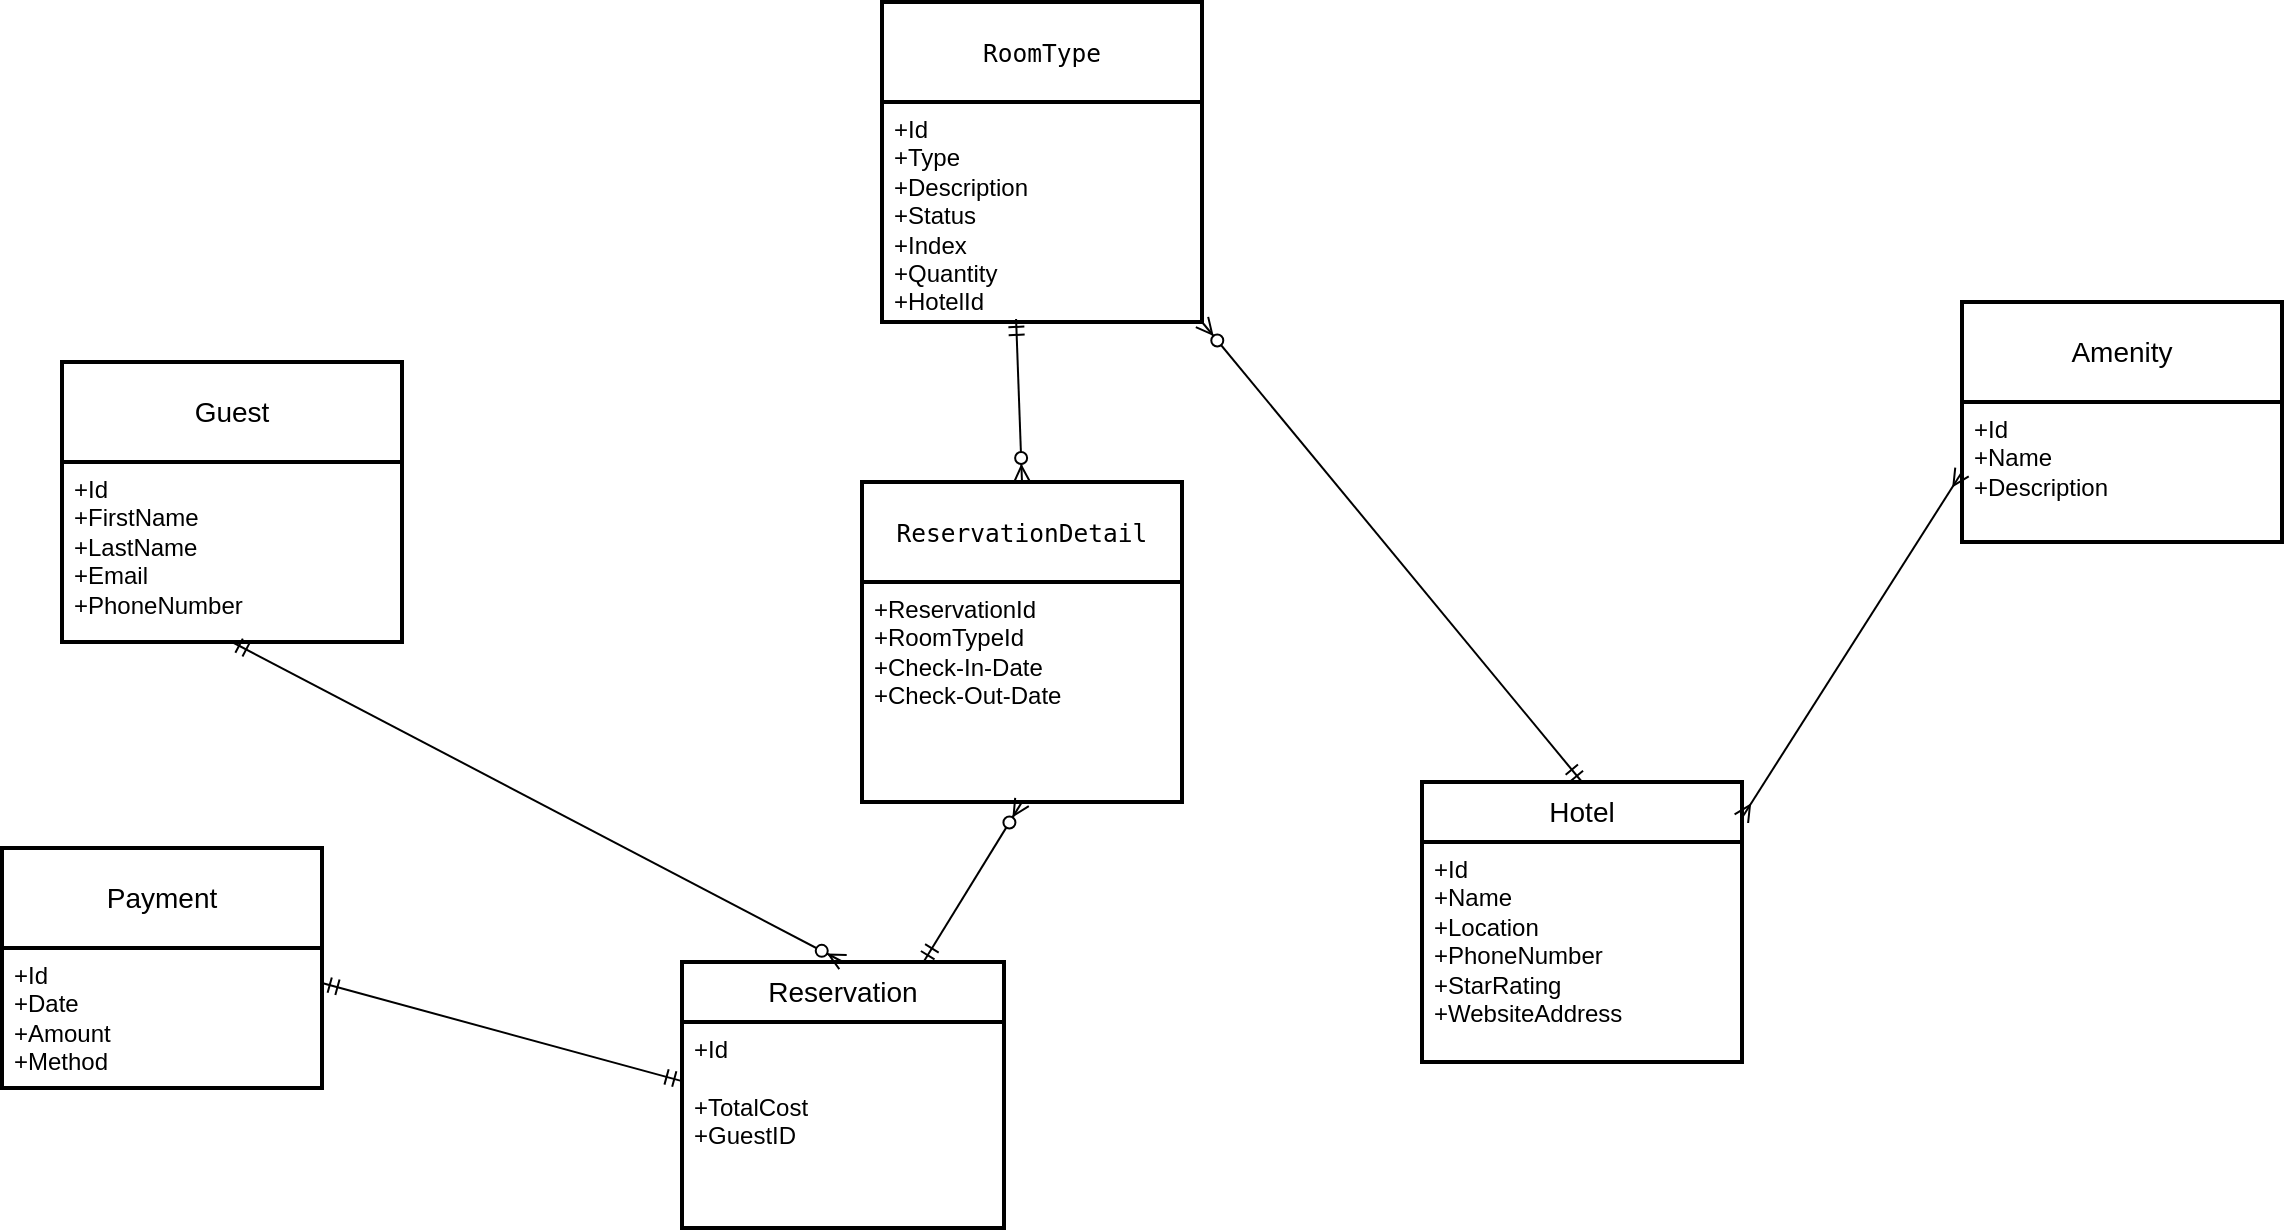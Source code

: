 <mxfile>
    <diagram id="R2lEEEUBdFMjLlhIrx00" name="Page-1">
        <mxGraphModel dx="1659" dy="563" grid="1" gridSize="10" guides="1" tooltips="1" connect="1" arrows="1" fold="1" page="1" pageScale="1" pageWidth="850" pageHeight="1100" math="0" shadow="0" extFonts="Permanent Marker^https://fonts.googleapis.com/css?family=Permanent+Marker">
            <root>
                <mxCell id="0"/>
                <mxCell id="1" parent="0"/>
                <mxCell id="NJjYvVqlkxv1YHCIG0Jb-1" value="Guest" style="swimlane;childLayout=stackLayout;horizontal=1;startSize=50;horizontalStack=0;rounded=1;fontSize=14;fontStyle=0;strokeWidth=2;resizeParent=0;resizeLast=1;shadow=0;dashed=0;align=center;arcSize=0;whiteSpace=wrap;html=1;" parent="1" vertex="1">
                    <mxGeometry x="-310" y="350" width="170" height="140" as="geometry"/>
                </mxCell>
                <mxCell id="NJjYvVqlkxv1YHCIG0Jb-2" value="+Id&lt;br&gt;+FirstName&lt;br&gt;+LastName&lt;br&gt;+Email&lt;br&gt;+PhoneNumber" style="align=left;strokeColor=none;fillColor=none;spacingLeft=4;fontSize=12;verticalAlign=top;resizable=0;rotatable=0;part=1;html=1;" parent="NJjYvVqlkxv1YHCIG0Jb-1" vertex="1">
                    <mxGeometry y="50" width="170" height="90" as="geometry"/>
                </mxCell>
                <mxCell id="NJjYvVqlkxv1YHCIG0Jb-3" value="Payment" style="swimlane;childLayout=stackLayout;horizontal=1;startSize=50;horizontalStack=0;rounded=1;fontSize=14;fontStyle=0;strokeWidth=2;resizeParent=0;resizeLast=1;shadow=0;dashed=0;align=center;arcSize=0;whiteSpace=wrap;html=1;" parent="1" vertex="1">
                    <mxGeometry x="-340" y="593" width="160" height="120" as="geometry"/>
                </mxCell>
                <mxCell id="NJjYvVqlkxv1YHCIG0Jb-4" value="+Id&lt;br&gt;+Date&lt;br&gt;+Amount&lt;br&gt;+Method" style="align=left;strokeColor=none;fillColor=none;spacingLeft=4;fontSize=12;verticalAlign=top;resizable=0;rotatable=0;part=1;html=1;" parent="NJjYvVqlkxv1YHCIG0Jb-3" vertex="1">
                    <mxGeometry y="50" width="160" height="70" as="geometry"/>
                </mxCell>
                <mxCell id="NJjYvVqlkxv1YHCIG0Jb-5" value="Reservation" style="swimlane;childLayout=stackLayout;horizontal=1;startSize=30;horizontalStack=0;rounded=1;fontSize=14;fontStyle=0;strokeWidth=2;resizeParent=0;resizeLast=1;shadow=0;dashed=0;align=center;arcSize=0;whiteSpace=wrap;html=1;" parent="1" vertex="1">
                    <mxGeometry y="650" width="161" height="133" as="geometry"/>
                </mxCell>
                <mxCell id="NJjYvVqlkxv1YHCIG0Jb-6" value="+Id&lt;br&gt;&lt;br&gt;+TotalCost&lt;br&gt;+GuestID" style="align=left;strokeColor=none;fillColor=none;spacingLeft=4;fontSize=12;verticalAlign=top;resizable=0;rotatable=0;part=1;html=1;" parent="NJjYvVqlkxv1YHCIG0Jb-5" vertex="1">
                    <mxGeometry y="30" width="161" height="103" as="geometry"/>
                </mxCell>
                <mxCell id="NJjYvVqlkxv1YHCIG0Jb-11" value="Hotel" style="swimlane;childLayout=stackLayout;horizontal=1;startSize=30;horizontalStack=0;rounded=1;fontSize=14;fontStyle=0;strokeWidth=2;resizeParent=0;resizeLast=1;shadow=0;dashed=0;align=center;arcSize=0;whiteSpace=wrap;html=1;" parent="1" vertex="1">
                    <mxGeometry x="370" y="560" width="160" height="140" as="geometry"/>
                </mxCell>
                <mxCell id="NJjYvVqlkxv1YHCIG0Jb-12" value="+Id&lt;br&gt;+Name&lt;br&gt;+Location&lt;br&gt;+PhoneNumber&lt;br&gt;+StarRating&lt;br&gt;+WebsiteAddress" style="align=left;strokeColor=none;fillColor=none;spacingLeft=4;fontSize=12;verticalAlign=top;resizable=0;rotatable=0;part=1;html=1;" parent="NJjYvVqlkxv1YHCIG0Jb-11" vertex="1">
                    <mxGeometry y="30" width="160" height="110" as="geometry"/>
                </mxCell>
                <mxCell id="NJjYvVqlkxv1YHCIG0Jb-14" value="Amenity" style="swimlane;childLayout=stackLayout;horizontal=1;startSize=50;horizontalStack=0;rounded=1;fontSize=14;fontStyle=0;strokeWidth=2;resizeParent=0;resizeLast=1;shadow=0;dashed=0;align=center;arcSize=0;whiteSpace=wrap;html=1;" parent="1" vertex="1">
                    <mxGeometry x="640" y="320" width="160" height="120" as="geometry"/>
                </mxCell>
                <mxCell id="NJjYvVqlkxv1YHCIG0Jb-15" value="&lt;div&gt;+Id&lt;/div&gt;&lt;div&gt;&lt;span style=&quot;font-size: 12px;&quot;&gt;+Name&lt;/span&gt;&lt;/div&gt;&lt;div&gt;&lt;span style=&quot;font-size: 12px;&quot;&gt;+Description&lt;/span&gt;&lt;/div&gt;" style="align=left;strokeColor=none;fillColor=none;spacingLeft=4;fontSize=12;verticalAlign=top;resizable=0;rotatable=0;part=1;html=1;" parent="NJjYvVqlkxv1YHCIG0Jb-14" vertex="1">
                    <mxGeometry y="50" width="160" height="70" as="geometry"/>
                </mxCell>
                <mxCell id="NJjYvVqlkxv1YHCIG0Jb-20" value="" style="fontSize=12;html=1;endArrow=ERmany;startArrow=ERmany;rounded=0;entryX=0;entryY=0.5;entryDx=0;entryDy=0;exitX=0.998;exitY=0.131;exitDx=0;exitDy=0;exitPerimeter=0;" parent="1" source="NJjYvVqlkxv1YHCIG0Jb-11" target="NJjYvVqlkxv1YHCIG0Jb-15" edge="1">
                    <mxGeometry width="100" height="100" relative="1" as="geometry">
                        <mxPoint x="520" y="397.5" as="sourcePoint"/>
                        <mxPoint x="820" y="760" as="targetPoint"/>
                    </mxGeometry>
                </mxCell>
                <mxCell id="NJjYvVqlkxv1YHCIG0Jb-22" value="" style="fontSize=12;html=1;endArrow=ERmandOne;startArrow=ERmandOne;rounded=0;exitX=1;exitY=0.25;exitDx=0;exitDy=0;" parent="1" source="NJjYvVqlkxv1YHCIG0Jb-4" target="NJjYvVqlkxv1YHCIG0Jb-6" edge="1">
                    <mxGeometry width="100" height="100" relative="1" as="geometry">
                        <mxPoint x="660" y="790" as="sourcePoint"/>
                        <mxPoint x="590" y="740" as="targetPoint"/>
                    </mxGeometry>
                </mxCell>
                <mxCell id="4wO46Uk2gNeV7QwkBnbJ-3" value="" style="fontSize=12;html=1;endArrow=ERzeroToMany;startArrow=ERmandOne;rounded=0;exitX=0.5;exitY=0;exitDx=0;exitDy=0;entryX=1;entryY=1;entryDx=0;entryDy=0;" parent="1" source="NJjYvVqlkxv1YHCIG0Jb-11" target="4wO46Uk2gNeV7QwkBnbJ-20" edge="1">
                    <mxGeometry width="100" height="100" relative="1" as="geometry">
                        <mxPoint x="770" y="330" as="sourcePoint"/>
                        <mxPoint x="440" y="480" as="targetPoint"/>
                    </mxGeometry>
                </mxCell>
                <mxCell id="4wO46Uk2gNeV7QwkBnbJ-19" value="&lt;code style=&quot;border: 0px solid rgb(217, 217, 227); box-sizing: border-box; --tw-border-spacing-x: 0; --tw-border-spacing-y: 0; --tw-translate-x: 0; --tw-translate-y: 0; --tw-rotate: 0; --tw-skew-x: 0; --tw-skew-y: 0; --tw-scale-x: 1; --tw-scale-y: 1; --tw-pan-x: ; --tw-pan-y: ; --tw-pinch-zoom: ; --tw-scroll-snap-strictness: proximity; --tw-gradient-from-position: ; --tw-gradient-via-position: ; --tw-gradient-to-position: ; --tw-ordinal: ; --tw-slashed-zero: ; --tw-numeric-figure: ; --tw-numeric-spacing: ; --tw-numeric-fraction: ; --tw-ring-inset: ; --tw-ring-offset-width: 0px; --tw-ring-offset-color: #fff; --tw-ring-color: rgba(69,89,164,.5); --tw-ring-offset-shadow: 0 0 transparent; --tw-ring-shadow: 0 0 transparent; --tw-shadow: 0 0 transparent; --tw-shadow-colored: 0 0 transparent; --tw-blur: ; --tw-brightness: ; --tw-contrast: ; --tw-grayscale: ; --tw-hue-rotate: ; --tw-invert: ; --tw-saturate: ; --tw-sepia: ; --tw-drop-shadow: ; --tw-backdrop-blur: ; --tw-backdrop-brightness: ; --tw-backdrop-contrast: ; --tw-backdrop-grayscale: ; --tw-backdrop-hue-rotate: ; --tw-backdrop-invert: ; --tw-backdrop-opacity: ; --tw-backdrop-saturate: ; --tw-backdrop-sepia: ; font-size: 0.875em; color: var(--tw-prose-code); font-family: &amp;quot;Söhne Mono&amp;quot;, Monaco, &amp;quot;Andale Mono&amp;quot;, &amp;quot;Ubuntu Mono&amp;quot;, monospace !important;&quot;&gt;RoomType&lt;/code&gt;" style="swimlane;childLayout=stackLayout;horizontal=1;startSize=50;horizontalStack=0;rounded=1;fontSize=14;fontStyle=0;strokeWidth=2;resizeParent=0;resizeLast=1;shadow=0;dashed=0;align=center;arcSize=0;whiteSpace=wrap;html=1;" parent="1" vertex="1">
                    <mxGeometry x="100" y="170" width="160" height="160" as="geometry"/>
                </mxCell>
                <mxCell id="4wO46Uk2gNeV7QwkBnbJ-20" value="+Id&lt;br&gt;+Type&lt;br&gt;+Description&lt;br&gt;+Status&lt;br&gt;+Index&lt;br&gt;+Quantity&lt;br&gt;+HotelId" style="align=left;strokeColor=none;fillColor=none;spacingLeft=4;fontSize=12;verticalAlign=top;resizable=0;rotatable=0;part=1;html=1;" parent="4wO46Uk2gNeV7QwkBnbJ-19" vertex="1">
                    <mxGeometry y="50" width="160" height="110" as="geometry"/>
                </mxCell>
                <mxCell id="4wO46Uk2gNeV7QwkBnbJ-30" value="" style="fontSize=12;html=1;endArrow=ERzeroToMany;startArrow=ERmandOne;rounded=0;entryX=0.5;entryY=0;entryDx=0;entryDy=0;exitX=0.5;exitY=1;exitDx=0;exitDy=0;" parent="1" source="NJjYvVqlkxv1YHCIG0Jb-2" target="NJjYvVqlkxv1YHCIG0Jb-5" edge="1">
                    <mxGeometry width="100" height="100" relative="1" as="geometry">
                        <mxPoint x="280" y="470" as="sourcePoint"/>
                        <mxPoint x="380" y="370" as="targetPoint"/>
                    </mxGeometry>
                </mxCell>
                <mxCell id="tKS9R52SAPH2fbvlaaby-3" value="&lt;code style=&quot;border: 0px solid rgb(217, 217, 227); box-sizing: border-box; --tw-border-spacing-x: 0; --tw-border-spacing-y: 0; --tw-translate-x: 0; --tw-translate-y: 0; --tw-rotate: 0; --tw-skew-x: 0; --tw-skew-y: 0; --tw-scale-x: 1; --tw-scale-y: 1; --tw-pan-x: ; --tw-pan-y: ; --tw-pinch-zoom: ; --tw-scroll-snap-strictness: proximity; --tw-gradient-from-position: ; --tw-gradient-via-position: ; --tw-gradient-to-position: ; --tw-ordinal: ; --tw-slashed-zero: ; --tw-numeric-figure: ; --tw-numeric-spacing: ; --tw-numeric-fraction: ; --tw-ring-inset: ; --tw-ring-offset-width: 0px; --tw-ring-offset-color: #fff; --tw-ring-color: rgba(69,89,164,.5); --tw-ring-offset-shadow: 0 0 transparent; --tw-ring-shadow: 0 0 transparent; --tw-shadow: 0 0 transparent; --tw-shadow-colored: 0 0 transparent; --tw-blur: ; --tw-brightness: ; --tw-contrast: ; --tw-grayscale: ; --tw-hue-rotate: ; --tw-invert: ; --tw-saturate: ; --tw-sepia: ; --tw-drop-shadow: ; --tw-backdrop-blur: ; --tw-backdrop-brightness: ; --tw-backdrop-contrast: ; --tw-backdrop-grayscale: ; --tw-backdrop-hue-rotate: ; --tw-backdrop-invert: ; --tw-backdrop-opacity: ; --tw-backdrop-saturate: ; --tw-backdrop-sepia: ; font-size: 0.875em; color: var(--tw-prose-code); font-family: &amp;quot;Söhne Mono&amp;quot;, Monaco, &amp;quot;Andale Mono&amp;quot;, &amp;quot;Ubuntu Mono&amp;quot;, monospace !important;&quot;&gt;ReservationDetail&lt;/code&gt;" style="swimlane;childLayout=stackLayout;horizontal=1;startSize=50;horizontalStack=0;rounded=1;fontSize=14;fontStyle=0;strokeWidth=2;resizeParent=0;resizeLast=1;shadow=0;dashed=0;align=center;arcSize=0;whiteSpace=wrap;html=1;" parent="1" vertex="1">
                    <mxGeometry x="90" y="410" width="160" height="160" as="geometry"/>
                </mxCell>
                <mxCell id="tKS9R52SAPH2fbvlaaby-4" value="+ReservationId&lt;br&gt;+RoomTypeId&lt;br&gt;+Check-In-Date&lt;br&gt;+Check-Out-Date" style="align=left;strokeColor=none;fillColor=none;spacingLeft=4;fontSize=12;verticalAlign=top;resizable=0;rotatable=0;part=1;html=1;" parent="tKS9R52SAPH2fbvlaaby-3" vertex="1">
                    <mxGeometry y="50" width="160" height="110" as="geometry"/>
                </mxCell>
                <mxCell id="tKS9R52SAPH2fbvlaaby-6" value="" style="fontSize=12;html=1;endArrow=ERzeroToMany;startArrow=ERmandOne;rounded=0;exitX=0.75;exitY=0;exitDx=0;exitDy=0;entryX=0.5;entryY=1;entryDx=0;entryDy=0;" parent="1" source="NJjYvVqlkxv1YHCIG0Jb-5" target="tKS9R52SAPH2fbvlaaby-4" edge="1">
                    <mxGeometry width="100" height="100" relative="1" as="geometry">
                        <mxPoint x="460" y="570" as="sourcePoint"/>
                        <mxPoint x="460" y="480" as="targetPoint"/>
                    </mxGeometry>
                </mxCell>
                <mxCell id="tKS9R52SAPH2fbvlaaby-8" value="" style="fontSize=12;html=1;endArrow=ERzeroToMany;startArrow=ERmandOne;rounded=0;exitX=0.419;exitY=0.986;exitDx=0;exitDy=0;entryX=0.5;entryY=0;entryDx=0;entryDy=0;exitPerimeter=0;" parent="1" source="4wO46Uk2gNeV7QwkBnbJ-20" target="tKS9R52SAPH2fbvlaaby-3" edge="1">
                    <mxGeometry width="100" height="100" relative="1" as="geometry">
                        <mxPoint x="131" y="660" as="sourcePoint"/>
                        <mxPoint x="240" y="603" as="targetPoint"/>
                    </mxGeometry>
                </mxCell>
            </root>
        </mxGraphModel>
    </diagram>
</mxfile>